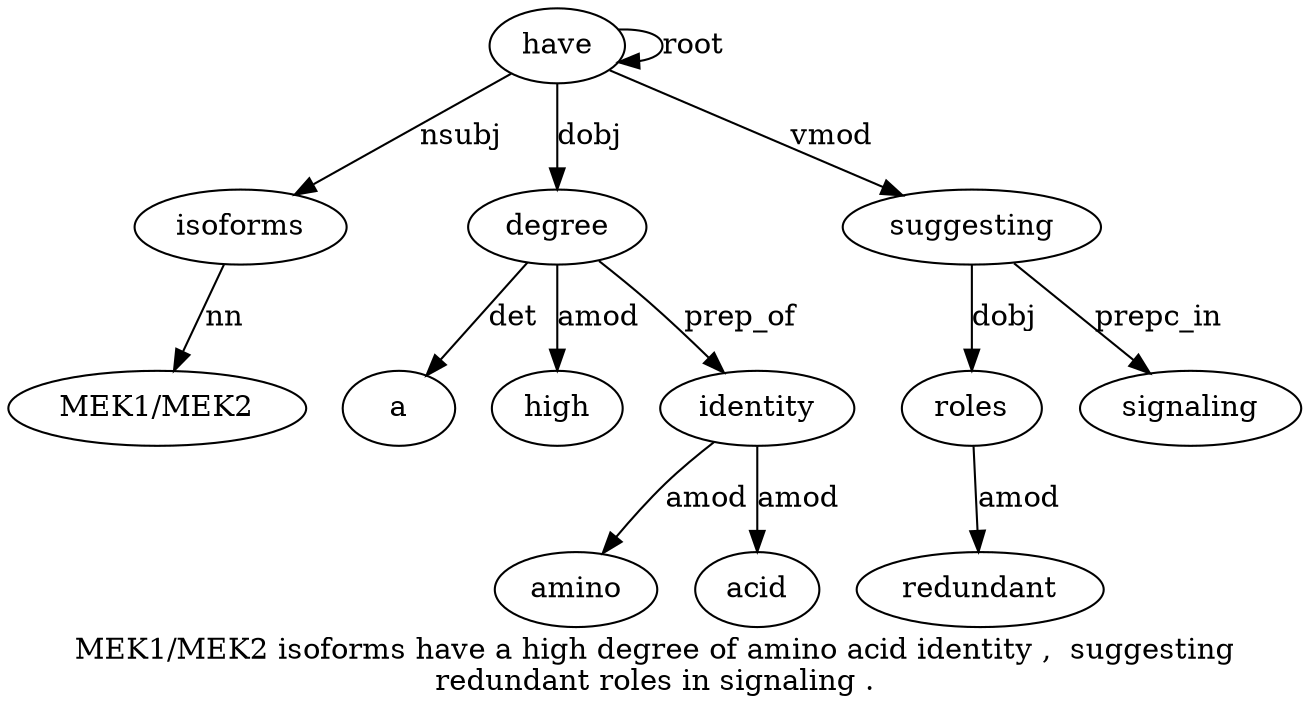digraph "MEK1/MEK2 isoforms have a high degree of amino acid identity ,  suggesting redundant roles in signaling ." {
label="MEK1/MEK2 isoforms have a high degree of amino acid identity ,  suggesting
redundant roles in signaling .";
isoforms2 [style=filled, fillcolor=white, label=isoforms];
"MEK1/MEK2" [style=filled, fillcolor=white, label="MEK1/MEK2"];
isoforms2 -> "MEK1/MEK2"  [label=nn];
have3 [style=filled, fillcolor=white, label=have];
have3 -> isoforms2  [label=nsubj];
have3 -> have3  [label=root];
degree6 [style=filled, fillcolor=white, label=degree];
a4 [style=filled, fillcolor=white, label=a];
degree6 -> a4  [label=det];
high5 [style=filled, fillcolor=white, label=high];
degree6 -> high5  [label=amod];
have3 -> degree6  [label=dobj];
identity10 [style=filled, fillcolor=white, label=identity];
amino8 [style=filled, fillcolor=white, label=amino];
identity10 -> amino8  [label=amod];
acid9 [style=filled, fillcolor=white, label=acid];
identity10 -> acid9  [label=amod];
degree6 -> identity10  [label=prep_of];
suggesting12 [style=filled, fillcolor=white, label=suggesting];
have3 -> suggesting12  [label=vmod];
roles14 [style=filled, fillcolor=white, label=roles];
redundant13 [style=filled, fillcolor=white, label=redundant];
roles14 -> redundant13  [label=amod];
suggesting12 -> roles14  [label=dobj];
signaling16 [style=filled, fillcolor=white, label=signaling];
suggesting12 -> signaling16  [label=prepc_in];
}
